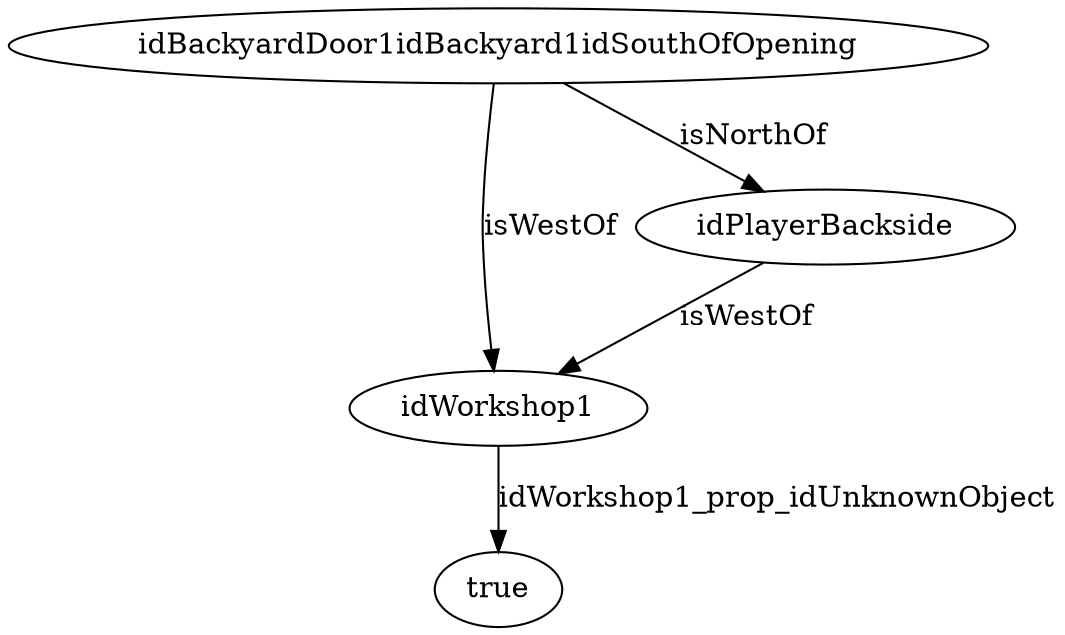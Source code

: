 strict digraph  {
idBackyardDoor1idBackyard1idSouthOfOpening [node_type=entity_node, root=root];
idWorkshop1;
true;
idPlayerBackside;
idBackyardDoor1idBackyard1idSouthOfOpening -> idPlayerBackside  [edge_type=relationship, label=isNorthOf];
idBackyardDoor1idBackyard1idSouthOfOpening -> idWorkshop1  [edge_type=relationship, label=isWestOf];
idWorkshop1 -> true  [edge_type=property, label=idWorkshop1_prop_idUnknownObject];
idPlayerBackside -> idWorkshop1  [edge_type=relationship, label=isWestOf];
}
